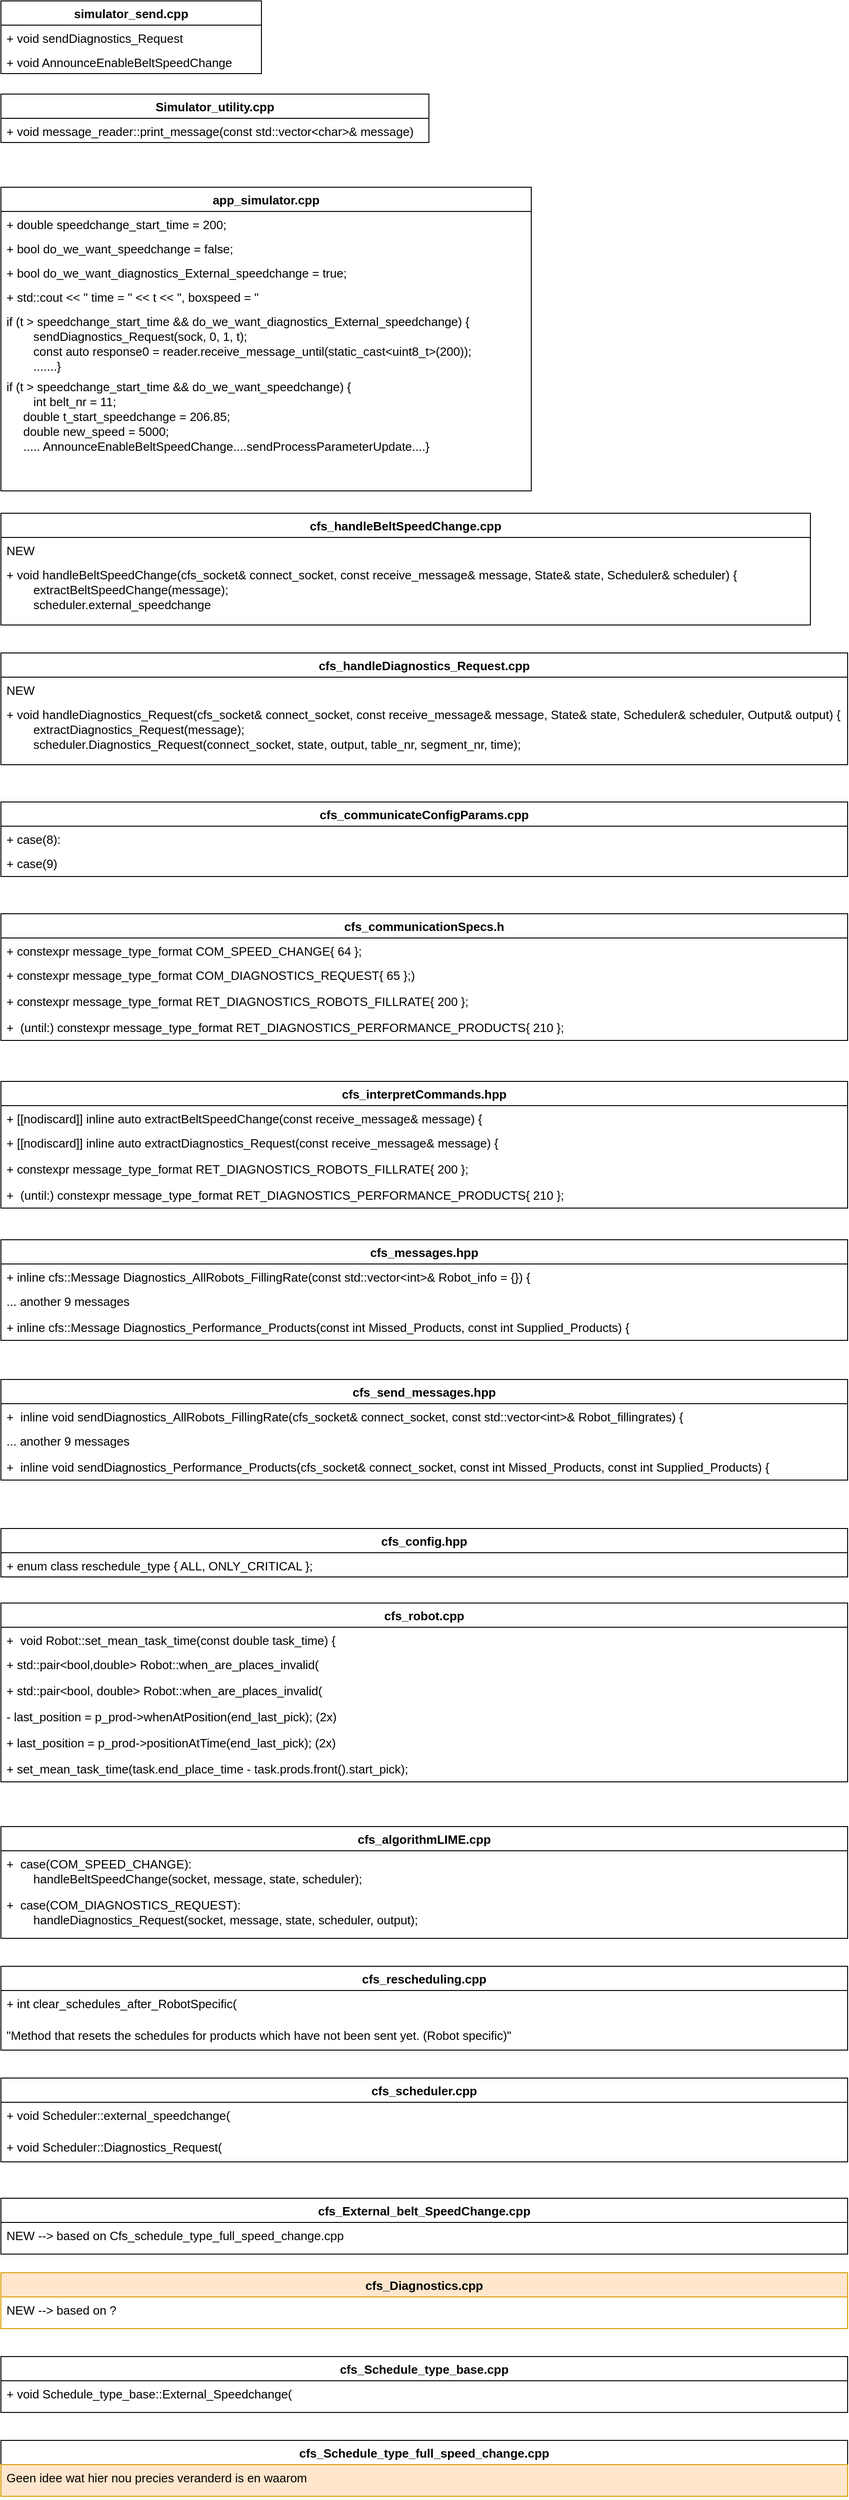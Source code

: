 <mxfile version="18.0.2" type="github">
  <diagram id="C5RBs43oDa-KdzZeNtuy" name="Page-1">
    <mxGraphModel dx="1422" dy="794" grid="1" gridSize="10" guides="1" tooltips="1" connect="1" arrows="1" fold="1" page="1" pageScale="1" pageWidth="3300" pageHeight="4681" math="0" shadow="0">
      <root>
        <mxCell id="WIyWlLk6GJQsqaUBKTNV-0" />
        <mxCell id="WIyWlLk6GJQsqaUBKTNV-1" parent="WIyWlLk6GJQsqaUBKTNV-0" />
        <mxCell id="OEwlhgOisUWlzvMJakh7-5" value="Simulator_utility.cpp" style="swimlane;fontStyle=1;childLayout=stackLayout;horizontal=1;startSize=26;fillColor=none;horizontalStack=0;resizeParent=1;resizeParentMax=0;resizeLast=0;collapsible=1;marginBottom=0;fontSize=13;" parent="WIyWlLk6GJQsqaUBKTNV-1" vertex="1">
          <mxGeometry x="40" y="260" width="460" height="52" as="geometry" />
        </mxCell>
        <mxCell id="OEwlhgOisUWlzvMJakh7-6" value="+ void message_reader::print_message(const std::vector&lt;char&gt;&amp; message)&#xa;" style="text;strokeColor=none;fillColor=none;align=left;verticalAlign=top;spacingLeft=4;spacingRight=4;overflow=hidden;rotatable=0;points=[[0,0.5],[1,0.5]];portConstraint=eastwest;fontSize=13;" parent="OEwlhgOisUWlzvMJakh7-5" vertex="1">
          <mxGeometry y="26" width="460" height="26" as="geometry" />
        </mxCell>
        <mxCell id="OEwlhgOisUWlzvMJakh7-9" value="simulator_send.cpp" style="swimlane;fontStyle=1;childLayout=stackLayout;horizontal=1;startSize=26;horizontalStack=0;resizeParent=1;resizeParentMax=0;resizeLast=0;collapsible=1;marginBottom=0;fontSize=13;" parent="WIyWlLk6GJQsqaUBKTNV-1" vertex="1">
          <mxGeometry x="40" y="160" width="280" height="78" as="geometry" />
        </mxCell>
        <mxCell id="OEwlhgOisUWlzvMJakh7-10" value="+ void sendDiagnostics_Request" style="text;strokeColor=none;fillColor=none;align=left;verticalAlign=top;spacingLeft=4;spacingRight=4;overflow=hidden;rotatable=0;points=[[0,0.5],[1,0.5]];portConstraint=eastwest;fontSize=13;" parent="OEwlhgOisUWlzvMJakh7-9" vertex="1">
          <mxGeometry y="26" width="280" height="26" as="geometry" />
        </mxCell>
        <mxCell id="OEwlhgOisUWlzvMJakh7-11" value="+ void AnnounceEnableBeltSpeedChange" style="text;strokeColor=none;fillColor=none;align=left;verticalAlign=top;spacingLeft=4;spacingRight=4;overflow=hidden;rotatable=0;points=[[0,0.5],[1,0.5]];portConstraint=eastwest;fontSize=13;" parent="OEwlhgOisUWlzvMJakh7-9" vertex="1">
          <mxGeometry y="52" width="280" height="26" as="geometry" />
        </mxCell>
        <mxCell id="OEwlhgOisUWlzvMJakh7-13" value="app_simulator.cpp" style="swimlane;fontStyle=1;childLayout=stackLayout;horizontal=1;startSize=26;horizontalStack=0;resizeParent=1;resizeParentMax=0;resizeLast=0;collapsible=1;marginBottom=0;fontSize=13;" parent="WIyWlLk6GJQsqaUBKTNV-1" vertex="1">
          <mxGeometry x="40" y="360" width="570" height="326" as="geometry" />
        </mxCell>
        <mxCell id="OEwlhgOisUWlzvMJakh7-14" value="+ double speedchange_start_time = 200;" style="text;strokeColor=none;fillColor=none;align=left;verticalAlign=top;spacingLeft=4;spacingRight=4;overflow=hidden;rotatable=0;points=[[0,0.5],[1,0.5]];portConstraint=eastwest;fontSize=13;" parent="OEwlhgOisUWlzvMJakh7-13" vertex="1">
          <mxGeometry y="26" width="570" height="26" as="geometry" />
        </mxCell>
        <mxCell id="OEwlhgOisUWlzvMJakh7-15" value="+ bool do_we_want_speedchange = false;" style="text;strokeColor=none;fillColor=none;align=left;verticalAlign=top;spacingLeft=4;spacingRight=4;overflow=hidden;rotatable=0;points=[[0,0.5],[1,0.5]];portConstraint=eastwest;fontSize=13;" parent="OEwlhgOisUWlzvMJakh7-13" vertex="1">
          <mxGeometry y="52" width="570" height="26" as="geometry" />
        </mxCell>
        <mxCell id="OEwlhgOisUWlzvMJakh7-16" value="+ bool do_we_want_diagnostics_External_speedchange = true;" style="text;strokeColor=none;fillColor=none;align=left;verticalAlign=top;spacingLeft=4;spacingRight=4;overflow=hidden;rotatable=0;points=[[0,0.5],[1,0.5]];portConstraint=eastwest;fontSize=13;" parent="OEwlhgOisUWlzvMJakh7-13" vertex="1">
          <mxGeometry y="78" width="570" height="26" as="geometry" />
        </mxCell>
        <mxCell id="OEwlhgOisUWlzvMJakh7-21" value="+ std::cout &lt;&lt; &quot; time = &quot; &lt;&lt; t &lt;&lt; &quot;, boxspeed = &quot;" style="text;strokeColor=none;fillColor=none;align=left;verticalAlign=top;spacingLeft=4;spacingRight=4;overflow=hidden;rotatable=0;points=[[0,0.5],[1,0.5]];portConstraint=eastwest;fontSize=13;" parent="OEwlhgOisUWlzvMJakh7-13" vertex="1">
          <mxGeometry y="104" width="570" height="26" as="geometry" />
        </mxCell>
        <mxCell id="OEwlhgOisUWlzvMJakh7-22" value="if (t &gt; speedchange_start_time &amp;&amp; do_we_want_diagnostics_External_speedchange) {&#xa;        sendDiagnostics_Request(sock, 0, 1, t);&#xa;        const auto response0 = reader.receive_message_until(static_cast&lt;uint8_t&gt;(200));&#xa;        .......}&#xa;" style="text;strokeColor=none;fillColor=none;align=left;verticalAlign=top;spacingLeft=4;spacingRight=4;overflow=hidden;rotatable=0;points=[[0,0.5],[1,0.5]];portConstraint=eastwest;fontSize=13;" parent="OEwlhgOisUWlzvMJakh7-13" vertex="1">
          <mxGeometry y="130" width="570" height="70" as="geometry" />
        </mxCell>
        <mxCell id="OEwlhgOisUWlzvMJakh7-23" value="if (t &gt; speedchange_start_time &amp;&amp; do_we_want_speedchange) {&#xa;        int belt_nr = 11;&#xa;     double t_start_speedchange = 206.85;&#xa;     double new_speed = 5000; &#xa;     ..... AnnounceEnableBeltSpeedChange....sendProcessParameterUpdate....}" style="text;strokeColor=none;fillColor=none;align=left;verticalAlign=top;spacingLeft=4;spacingRight=4;overflow=hidden;rotatable=0;points=[[0,0.5],[1,0.5]];portConstraint=eastwest;fontSize=13;" parent="OEwlhgOisUWlzvMJakh7-13" vertex="1">
          <mxGeometry y="200" width="570" height="100" as="geometry" />
        </mxCell>
        <mxCell id="OEwlhgOisUWlzvMJakh7-24" style="text;strokeColor=none;fillColor=none;align=left;verticalAlign=top;spacingLeft=4;spacingRight=4;overflow=hidden;rotatable=0;points=[[0,0.5],[1,0.5]];portConstraint=eastwest;fontSize=13;" parent="OEwlhgOisUWlzvMJakh7-13" vertex="1">
          <mxGeometry y="300" width="570" height="26" as="geometry" />
        </mxCell>
        <mxCell id="OEwlhgOisUWlzvMJakh7-29" value="cfs_handleBeltSpeedChange.cpp" style="swimlane;fontStyle=1;childLayout=stackLayout;horizontal=1;startSize=26;horizontalStack=0;resizeParent=1;resizeParentMax=0;resizeLast=0;collapsible=1;marginBottom=0;fontSize=13;" parent="WIyWlLk6GJQsqaUBKTNV-1" vertex="1">
          <mxGeometry x="40" y="710" width="870" height="120" as="geometry" />
        </mxCell>
        <mxCell id="OEwlhgOisUWlzvMJakh7-30" value="NEW" style="text;strokeColor=none;fillColor=none;align=left;verticalAlign=top;spacingLeft=4;spacingRight=4;overflow=hidden;rotatable=0;points=[[0,0.5],[1,0.5]];portConstraint=eastwest;fontSize=13;" parent="OEwlhgOisUWlzvMJakh7-29" vertex="1">
          <mxGeometry y="26" width="870" height="26" as="geometry" />
        </mxCell>
        <mxCell id="OEwlhgOisUWlzvMJakh7-31" value="+ void handleBeltSpeedChange(cfs_socket&amp; connect_socket, const receive_message&amp; message, State&amp; state, Scheduler&amp; scheduler) {&#xa;        extractBeltSpeedChange(message);&#xa;        scheduler.external_speedchange    &#xa;" style="text;align=left;verticalAlign=top;spacingLeft=4;spacingRight=4;overflow=hidden;rotatable=0;points=[[0,0.5],[1,0.5]];portConstraint=eastwest;fontSize=13;" parent="OEwlhgOisUWlzvMJakh7-29" vertex="1">
          <mxGeometry y="52" width="870" height="68" as="geometry" />
        </mxCell>
        <mxCell id="OEwlhgOisUWlzvMJakh7-33" value="cfs_handleDiagnostics_Request.cpp" style="swimlane;fontStyle=1;childLayout=stackLayout;horizontal=1;startSize=26;fillColor=none;horizontalStack=0;resizeParent=1;resizeParentMax=0;resizeLast=0;collapsible=1;marginBottom=0;fontSize=13;" parent="WIyWlLk6GJQsqaUBKTNV-1" vertex="1">
          <mxGeometry x="40" y="860" width="910" height="120" as="geometry" />
        </mxCell>
        <mxCell id="OEwlhgOisUWlzvMJakh7-34" value="NEW" style="text;strokeColor=none;fillColor=none;align=left;verticalAlign=top;spacingLeft=4;spacingRight=4;overflow=hidden;rotatable=0;points=[[0,0.5],[1,0.5]];portConstraint=eastwest;fontSize=13;" parent="OEwlhgOisUWlzvMJakh7-33" vertex="1">
          <mxGeometry y="26" width="910" height="26" as="geometry" />
        </mxCell>
        <mxCell id="OEwlhgOisUWlzvMJakh7-35" value="+ void handleDiagnostics_Request(cfs_socket&amp; connect_socket, const receive_message&amp; message, State&amp; state, Scheduler&amp; scheduler, Output&amp; output) {&#xa;        extractDiagnostics_Request(message);&#xa;        scheduler.Diagnostics_Request(connect_socket, state, output, table_nr, segment_nr, time);" style="text;strokeColor=none;fillColor=none;align=left;verticalAlign=top;spacingLeft=4;spacingRight=4;overflow=hidden;rotatable=0;points=[[0,0.5],[1,0.5]];portConstraint=eastwest;fontSize=13;" parent="OEwlhgOisUWlzvMJakh7-33" vertex="1">
          <mxGeometry y="52" width="910" height="68" as="geometry" />
        </mxCell>
        <mxCell id="OEwlhgOisUWlzvMJakh7-36" value="cfs_communicateConfigParams.cpp" style="swimlane;fontStyle=1;childLayout=stackLayout;horizontal=1;startSize=26;fillColor=none;horizontalStack=0;resizeParent=1;resizeParentMax=0;resizeLast=0;collapsible=1;marginBottom=0;fontSize=13;" parent="WIyWlLk6GJQsqaUBKTNV-1" vertex="1">
          <mxGeometry x="40" y="1020" width="910" height="80" as="geometry" />
        </mxCell>
        <mxCell id="OEwlhgOisUWlzvMJakh7-37" value="+ case(8):" style="text;strokeColor=none;fillColor=none;align=left;verticalAlign=top;spacingLeft=4;spacingRight=4;overflow=hidden;rotatable=0;points=[[0,0.5],[1,0.5]];portConstraint=eastwest;fontSize=13;" parent="OEwlhgOisUWlzvMJakh7-36" vertex="1">
          <mxGeometry y="26" width="910" height="26" as="geometry" />
        </mxCell>
        <mxCell id="OEwlhgOisUWlzvMJakh7-38" value="+ case(9)" style="text;strokeColor=none;fillColor=none;align=left;verticalAlign=top;spacingLeft=4;spacingRight=4;overflow=hidden;rotatable=0;points=[[0,0.5],[1,0.5]];portConstraint=eastwest;fontSize=13;" parent="OEwlhgOisUWlzvMJakh7-36" vertex="1">
          <mxGeometry y="52" width="910" height="28" as="geometry" />
        </mxCell>
        <mxCell id="OEwlhgOisUWlzvMJakh7-39" value="cfs_communicationSpecs.h" style="swimlane;fontStyle=1;childLayout=stackLayout;horizontal=1;startSize=26;fillColor=none;horizontalStack=0;resizeParent=1;resizeParentMax=0;resizeLast=0;collapsible=1;marginBottom=0;fontSize=13;" parent="WIyWlLk6GJQsqaUBKTNV-1" vertex="1">
          <mxGeometry x="40" y="1140" width="910" height="136" as="geometry" />
        </mxCell>
        <mxCell id="OEwlhgOisUWlzvMJakh7-40" value="+ constexpr message_type_format COM_SPEED_CHANGE{ 64 }; " style="text;strokeColor=none;fillColor=none;align=left;verticalAlign=top;spacingLeft=4;spacingRight=4;overflow=hidden;rotatable=0;points=[[0,0.5],[1,0.5]];portConstraint=eastwest;fontSize=13;" parent="OEwlhgOisUWlzvMJakh7-39" vertex="1">
          <mxGeometry y="26" width="910" height="26" as="geometry" />
        </mxCell>
        <mxCell id="OEwlhgOisUWlzvMJakh7-41" value="+ constexpr message_type_format COM_DIAGNOSTICS_REQUEST{ 65 };)" style="text;strokeColor=none;fillColor=none;align=left;verticalAlign=top;spacingLeft=4;spacingRight=4;overflow=hidden;rotatable=0;points=[[0,0.5],[1,0.5]];portConstraint=eastwest;fontSize=13;" parent="OEwlhgOisUWlzvMJakh7-39" vertex="1">
          <mxGeometry y="52" width="910" height="28" as="geometry" />
        </mxCell>
        <mxCell id="OEwlhgOisUWlzvMJakh7-42" value="+ constexpr message_type_format RET_DIAGNOSTICS_ROBOTS_FILLRATE{ 200 };" style="text;strokeColor=none;fillColor=none;align=left;verticalAlign=top;spacingLeft=4;spacingRight=4;overflow=hidden;rotatable=0;points=[[0,0.5],[1,0.5]];portConstraint=eastwest;fontSize=13;" parent="OEwlhgOisUWlzvMJakh7-39" vertex="1">
          <mxGeometry y="80" width="910" height="28" as="geometry" />
        </mxCell>
        <mxCell id="OEwlhgOisUWlzvMJakh7-43" value="+  (until:) constexpr message_type_format RET_DIAGNOSTICS_PERFORMANCE_PRODUCTS{ 210 };" style="text;strokeColor=none;fillColor=none;align=left;verticalAlign=top;spacingLeft=4;spacingRight=4;overflow=hidden;rotatable=0;points=[[0,0.5],[1,0.5]];portConstraint=eastwest;fontSize=13;" parent="OEwlhgOisUWlzvMJakh7-39" vertex="1">
          <mxGeometry y="108" width="910" height="28" as="geometry" />
        </mxCell>
        <mxCell id="OEwlhgOisUWlzvMJakh7-48" value="cfs_interpretCommands.hpp" style="swimlane;fontStyle=1;childLayout=stackLayout;horizontal=1;startSize=26;horizontalStack=0;resizeParent=1;resizeParentMax=0;resizeLast=0;collapsible=1;marginBottom=0;fontSize=13;" parent="WIyWlLk6GJQsqaUBKTNV-1" vertex="1">
          <mxGeometry x="40" y="1320" width="910" height="136" as="geometry" />
        </mxCell>
        <mxCell id="OEwlhgOisUWlzvMJakh7-49" value="+ [[nodiscard]] inline auto extractBeltSpeedChange(const receive_message&amp; message) {" style="text;strokeColor=none;fillColor=none;align=left;verticalAlign=top;spacingLeft=4;spacingRight=4;overflow=hidden;rotatable=0;points=[[0,0.5],[1,0.5]];portConstraint=eastwest;fontSize=13;" parent="OEwlhgOisUWlzvMJakh7-48" vertex="1">
          <mxGeometry y="26" width="910" height="26" as="geometry" />
        </mxCell>
        <mxCell id="OEwlhgOisUWlzvMJakh7-50" value="+ [[nodiscard]] inline auto extractDiagnostics_Request(const receive_message&amp; message) {" style="text;strokeColor=none;fillColor=none;align=left;verticalAlign=top;spacingLeft=4;spacingRight=4;overflow=hidden;rotatable=0;points=[[0,0.5],[1,0.5]];portConstraint=eastwest;fontSize=13;" parent="OEwlhgOisUWlzvMJakh7-48" vertex="1">
          <mxGeometry y="52" width="910" height="28" as="geometry" />
        </mxCell>
        <mxCell id="OEwlhgOisUWlzvMJakh7-51" value="+ constexpr message_type_format RET_DIAGNOSTICS_ROBOTS_FILLRATE{ 200 };" style="text;strokeColor=none;fillColor=none;align=left;verticalAlign=top;spacingLeft=4;spacingRight=4;overflow=hidden;rotatable=0;points=[[0,0.5],[1,0.5]];portConstraint=eastwest;fontSize=13;" parent="OEwlhgOisUWlzvMJakh7-48" vertex="1">
          <mxGeometry y="80" width="910" height="28" as="geometry" />
        </mxCell>
        <mxCell id="OEwlhgOisUWlzvMJakh7-52" value="+  (until:) constexpr message_type_format RET_DIAGNOSTICS_PERFORMANCE_PRODUCTS{ 210 };" style="text;strokeColor=none;fillColor=none;align=left;verticalAlign=top;spacingLeft=4;spacingRight=4;overflow=hidden;rotatable=0;points=[[0,0.5],[1,0.5]];portConstraint=eastwest;fontSize=13;" parent="OEwlhgOisUWlzvMJakh7-48" vertex="1">
          <mxGeometry y="108" width="910" height="28" as="geometry" />
        </mxCell>
        <mxCell id="OEwlhgOisUWlzvMJakh7-53" value="cfs_messages.hpp" style="swimlane;fontStyle=1;childLayout=stackLayout;horizontal=1;startSize=26;fillColor=none;horizontalStack=0;resizeParent=1;resizeParentMax=0;resizeLast=0;collapsible=1;marginBottom=0;fontSize=13;" parent="WIyWlLk6GJQsqaUBKTNV-1" vertex="1">
          <mxGeometry x="40" y="1490" width="910" height="108" as="geometry" />
        </mxCell>
        <mxCell id="OEwlhgOisUWlzvMJakh7-54" value="+ inline cfs::Message Diagnostics_AllRobots_FillingRate(const std::vector&lt;int&gt;&amp; Robot_info = {}) {" style="text;strokeColor=none;fillColor=none;align=left;verticalAlign=top;spacingLeft=4;spacingRight=4;overflow=hidden;rotatable=0;points=[[0,0.5],[1,0.5]];portConstraint=eastwest;fontSize=13;" parent="OEwlhgOisUWlzvMJakh7-53" vertex="1">
          <mxGeometry y="26" width="910" height="26" as="geometry" />
        </mxCell>
        <mxCell id="OEwlhgOisUWlzvMJakh7-55" value="... another 9 messages " style="text;strokeColor=none;fillColor=none;align=left;verticalAlign=top;spacingLeft=4;spacingRight=4;overflow=hidden;rotatable=0;points=[[0,0.5],[1,0.5]];portConstraint=eastwest;fontSize=13;" parent="OEwlhgOisUWlzvMJakh7-53" vertex="1">
          <mxGeometry y="52" width="910" height="28" as="geometry" />
        </mxCell>
        <mxCell id="OEwlhgOisUWlzvMJakh7-56" value="+ inline cfs::Message Diagnostics_Performance_Products(const int Missed_Products, const int Supplied_Products) {" style="text;strokeColor=none;fillColor=none;align=left;verticalAlign=top;spacingLeft=4;spacingRight=4;overflow=hidden;rotatable=0;points=[[0,0.5],[1,0.5]];portConstraint=eastwest;fontSize=13;" parent="OEwlhgOisUWlzvMJakh7-53" vertex="1">
          <mxGeometry y="80" width="910" height="28" as="geometry" />
        </mxCell>
        <mxCell id="OEwlhgOisUWlzvMJakh7-58" value="cfs_send_messages.hpp" style="swimlane;fontStyle=1;childLayout=stackLayout;horizontal=1;startSize=26;fillColor=none;horizontalStack=0;resizeParent=1;resizeParentMax=0;resizeLast=0;collapsible=1;marginBottom=0;fontSize=13;" parent="WIyWlLk6GJQsqaUBKTNV-1" vertex="1">
          <mxGeometry x="40" y="1640" width="910" height="108" as="geometry" />
        </mxCell>
        <mxCell id="OEwlhgOisUWlzvMJakh7-59" value="+  inline void sendDiagnostics_AllRobots_FillingRate(cfs_socket&amp; connect_socket, const std::vector&lt;int&gt;&amp; Robot_fillingrates) {" style="text;strokeColor=none;fillColor=none;align=left;verticalAlign=top;spacingLeft=4;spacingRight=4;overflow=hidden;rotatable=0;points=[[0,0.5],[1,0.5]];portConstraint=eastwest;fontSize=13;" parent="OEwlhgOisUWlzvMJakh7-58" vertex="1">
          <mxGeometry y="26" width="910" height="26" as="geometry" />
        </mxCell>
        <mxCell id="OEwlhgOisUWlzvMJakh7-60" value="... another 9 messages " style="text;strokeColor=none;fillColor=none;align=left;verticalAlign=top;spacingLeft=4;spacingRight=4;overflow=hidden;rotatable=0;points=[[0,0.5],[1,0.5]];portConstraint=eastwest;fontSize=13;" parent="OEwlhgOisUWlzvMJakh7-58" vertex="1">
          <mxGeometry y="52" width="910" height="28" as="geometry" />
        </mxCell>
        <mxCell id="OEwlhgOisUWlzvMJakh7-61" value="+  inline void sendDiagnostics_Performance_Products(cfs_socket&amp; connect_socket, const int Missed_Products, const int Supplied_Products) {" style="text;strokeColor=none;fillColor=none;align=left;verticalAlign=top;spacingLeft=4;spacingRight=4;overflow=hidden;rotatable=0;points=[[0,0.5],[1,0.5]];portConstraint=eastwest;fontSize=13;fontStyle=0" parent="OEwlhgOisUWlzvMJakh7-58" vertex="1">
          <mxGeometry y="80" width="910" height="28" as="geometry" />
        </mxCell>
        <mxCell id="OEwlhgOisUWlzvMJakh7-62" value="cfs_config.hpp" style="swimlane;fontStyle=1;childLayout=stackLayout;horizontal=1;startSize=26;fillColor=none;horizontalStack=0;resizeParent=1;resizeParentMax=0;resizeLast=0;collapsible=1;marginBottom=0;fontSize=13;" parent="WIyWlLk6GJQsqaUBKTNV-1" vertex="1">
          <mxGeometry x="40" y="1800" width="910" height="52" as="geometry" />
        </mxCell>
        <mxCell id="OEwlhgOisUWlzvMJakh7-63" value="+ enum class reschedule_type { ALL, ONLY_CRITICAL };" style="text;strokeColor=none;fillColor=none;align=left;verticalAlign=top;spacingLeft=4;spacingRight=4;overflow=hidden;rotatable=0;points=[[0,0.5],[1,0.5]];portConstraint=eastwest;fontSize=13;" parent="OEwlhgOisUWlzvMJakh7-62" vertex="1">
          <mxGeometry y="26" width="910" height="26" as="geometry" />
        </mxCell>
        <mxCell id="OEwlhgOisUWlzvMJakh7-66" value="cfs_robot.cpp" style="swimlane;fontStyle=1;childLayout=stackLayout;horizontal=1;startSize=26;horizontalStack=0;resizeParent=1;resizeParentMax=0;resizeLast=0;collapsible=1;marginBottom=0;fontSize=13;" parent="WIyWlLk6GJQsqaUBKTNV-1" vertex="1">
          <mxGeometry x="40" y="1880" width="910" height="192" as="geometry" />
        </mxCell>
        <mxCell id="OEwlhgOisUWlzvMJakh7-67" value="+  void Robot::set_mean_task_time(const double task_time) {" style="text;strokeColor=none;fillColor=none;align=left;verticalAlign=top;spacingLeft=4;spacingRight=4;overflow=hidden;rotatable=0;points=[[0,0.5],[1,0.5]];portConstraint=eastwest;fontSize=13;" parent="OEwlhgOisUWlzvMJakh7-66" vertex="1">
          <mxGeometry y="26" width="910" height="26" as="geometry" />
        </mxCell>
        <mxCell id="OEwlhgOisUWlzvMJakh7-68" value="+ std::pair&lt;bool,double&gt; Robot::when_are_places_invalid(" style="text;strokeColor=none;fillColor=none;align=left;verticalAlign=top;spacingLeft=4;spacingRight=4;overflow=hidden;rotatable=0;points=[[0,0.5],[1,0.5]];portConstraint=eastwest;fontSize=13;" parent="OEwlhgOisUWlzvMJakh7-66" vertex="1">
          <mxGeometry y="52" width="910" height="28" as="geometry" />
        </mxCell>
        <mxCell id="OEwlhgOisUWlzvMJakh7-69" value="+ std::pair&lt;bool, double&gt; Robot::when_are_places_invalid(" style="text;strokeColor=none;fillColor=none;align=left;verticalAlign=top;spacingLeft=4;spacingRight=4;overflow=hidden;rotatable=0;points=[[0,0.5],[1,0.5]];portConstraint=eastwest;fontSize=13;fontStyle=0" parent="OEwlhgOisUWlzvMJakh7-66" vertex="1">
          <mxGeometry y="80" width="910" height="28" as="geometry" />
        </mxCell>
        <mxCell id="OEwlhgOisUWlzvMJakh7-73" value="- last_position = p_prod-&gt;whenAtPosition(end_last_pick); (2x)" style="text;strokeColor=none;fillColor=none;align=left;verticalAlign=top;spacingLeft=4;spacingRight=4;overflow=hidden;rotatable=0;points=[[0,0.5],[1,0.5]];portConstraint=eastwest;fontSize=13;fontStyle=0" parent="OEwlhgOisUWlzvMJakh7-66" vertex="1">
          <mxGeometry y="108" width="910" height="28" as="geometry" />
        </mxCell>
        <mxCell id="OEwlhgOisUWlzvMJakh7-72" value="+ last_position = p_prod-&gt;positionAtTime(end_last_pick); (2x)" style="text;strokeColor=none;fillColor=none;align=left;verticalAlign=top;spacingLeft=4;spacingRight=4;overflow=hidden;rotatable=0;points=[[0,0.5],[1,0.5]];portConstraint=eastwest;fontSize=13;fontStyle=0" parent="OEwlhgOisUWlzvMJakh7-66" vertex="1">
          <mxGeometry y="136" width="910" height="28" as="geometry" />
        </mxCell>
        <mxCell id="OEwlhgOisUWlzvMJakh7-75" value="+ set_mean_task_time(task.end_place_time - task.prods.front().start_pick);&#xa;&#xa;" style="text;strokeColor=none;fillColor=none;align=left;verticalAlign=top;spacingLeft=4;spacingRight=4;overflow=hidden;rotatable=0;points=[[0,0.5],[1,0.5]];portConstraint=eastwest;fontSize=13;fontStyle=0" parent="OEwlhgOisUWlzvMJakh7-66" vertex="1">
          <mxGeometry y="164" width="910" height="28" as="geometry" />
        </mxCell>
        <mxCell id="OEwlhgOisUWlzvMJakh7-78" value="cfs_algorithmLIME.cpp" style="swimlane;fontStyle=1;childLayout=stackLayout;horizontal=1;startSize=26;horizontalStack=0;resizeParent=1;resizeParentMax=0;resizeLast=0;collapsible=1;marginBottom=0;fontSize=13;" parent="WIyWlLk6GJQsqaUBKTNV-1" vertex="1">
          <mxGeometry x="40" y="2120" width="910" height="120" as="geometry" />
        </mxCell>
        <mxCell id="OEwlhgOisUWlzvMJakh7-79" value="+  case(COM_SPEED_CHANGE): &#xa;        handleBeltSpeedChange(socket, message, state, scheduler);&#xa;&#xa;" style="text;strokeColor=none;fillColor=none;align=left;verticalAlign=top;spacingLeft=4;spacingRight=4;overflow=hidden;rotatable=0;points=[[0,0.5],[1,0.5]];portConstraint=eastwest;fontSize=13;" parent="OEwlhgOisUWlzvMJakh7-78" vertex="1">
          <mxGeometry y="26" width="910" height="44" as="geometry" />
        </mxCell>
        <mxCell id="OEwlhgOisUWlzvMJakh7-80" value="+  case(COM_DIAGNOSTICS_REQUEST):&#xa;        handleDiagnostics_Request(socket, message, state, scheduler, output);&#xa;&#xa;" style="text;strokeColor=none;fillColor=none;align=left;verticalAlign=top;spacingLeft=4;spacingRight=4;overflow=hidden;rotatable=0;points=[[0,0.5],[1,0.5]];portConstraint=eastwest;fontSize=13;" parent="OEwlhgOisUWlzvMJakh7-78" vertex="1">
          <mxGeometry y="70" width="910" height="50" as="geometry" />
        </mxCell>
        <mxCell id="OEwlhgOisUWlzvMJakh7-85" value="cfs_rescheduling.cpp" style="swimlane;fontStyle=1;childLayout=stackLayout;horizontal=1;startSize=26;horizontalStack=0;resizeParent=1;resizeParentMax=0;resizeLast=0;collapsible=1;marginBottom=0;fontSize=13;" parent="WIyWlLk6GJQsqaUBKTNV-1" vertex="1">
          <mxGeometry x="40" y="2270" width="910" height="90" as="geometry" />
        </mxCell>
        <mxCell id="OEwlhgOisUWlzvMJakh7-86" value="+ int clear_schedules_after_RobotSpecific(" style="text;strokeColor=none;fillColor=none;align=left;verticalAlign=top;spacingLeft=4;spacingRight=4;overflow=hidden;rotatable=0;points=[[0,0.5],[1,0.5]];portConstraint=eastwest;fontSize=13;" parent="OEwlhgOisUWlzvMJakh7-85" vertex="1">
          <mxGeometry y="26" width="910" height="34" as="geometry" />
        </mxCell>
        <mxCell id="OEwlhgOisUWlzvMJakh7-87" value="&quot;Method that resets the schedules for products which have not been sent yet. (Robot specific)&quot;&#xa;" style="text;strokeColor=none;fillColor=none;align=left;verticalAlign=top;spacingLeft=4;spacingRight=4;overflow=hidden;rotatable=0;points=[[0,0.5],[1,0.5]];portConstraint=eastwest;fontSize=13;" parent="OEwlhgOisUWlzvMJakh7-85" vertex="1">
          <mxGeometry y="60" width="910" height="30" as="geometry" />
        </mxCell>
        <mxCell id="OEwlhgOisUWlzvMJakh7-88" value="cfs_scheduler.cpp" style="swimlane;fontStyle=1;childLayout=stackLayout;horizontal=1;startSize=26;horizontalStack=0;resizeParent=1;resizeParentMax=0;resizeLast=0;collapsible=1;marginBottom=0;fontSize=13;" parent="WIyWlLk6GJQsqaUBKTNV-1" vertex="1">
          <mxGeometry x="40" y="2390" width="910" height="90" as="geometry" />
        </mxCell>
        <mxCell id="OEwlhgOisUWlzvMJakh7-89" value="+ void Scheduler::external_speedchange(" style="text;strokeColor=none;fillColor=none;align=left;verticalAlign=top;spacingLeft=4;spacingRight=4;overflow=hidden;rotatable=0;points=[[0,0.5],[1,0.5]];portConstraint=eastwest;fontSize=13;" parent="OEwlhgOisUWlzvMJakh7-88" vertex="1">
          <mxGeometry y="26" width="910" height="34" as="geometry" />
        </mxCell>
        <mxCell id="OEwlhgOisUWlzvMJakh7-90" value="+ void Scheduler::Diagnostics_Request(" style="text;strokeColor=none;fillColor=none;align=left;verticalAlign=top;spacingLeft=4;spacingRight=4;overflow=hidden;rotatable=0;points=[[0,0.5],[1,0.5]];portConstraint=eastwest;fontSize=13;" parent="OEwlhgOisUWlzvMJakh7-88" vertex="1">
          <mxGeometry y="60" width="910" height="30" as="geometry" />
        </mxCell>
        <mxCell id="OEwlhgOisUWlzvMJakh7-91" value="cfs_External_belt_SpeedChange.cpp" style="swimlane;fontStyle=1;childLayout=stackLayout;horizontal=1;startSize=26;horizontalStack=0;resizeParent=1;resizeParentMax=0;resizeLast=0;collapsible=1;marginBottom=0;fontSize=13;" parent="WIyWlLk6GJQsqaUBKTNV-1" vertex="1">
          <mxGeometry x="40" y="2519" width="910" height="60" as="geometry" />
        </mxCell>
        <mxCell id="OEwlhgOisUWlzvMJakh7-92" value="NEW --&gt; based on Cfs_schedule_type_full_speed_change.cpp" style="text;strokeColor=none;fillColor=none;align=left;verticalAlign=top;spacingLeft=4;spacingRight=4;overflow=hidden;rotatable=0;points=[[0,0.5],[1,0.5]];portConstraint=eastwest;fontSize=13;" parent="OEwlhgOisUWlzvMJakh7-91" vertex="1">
          <mxGeometry y="26" width="910" height="34" as="geometry" />
        </mxCell>
        <mxCell id="OEwlhgOisUWlzvMJakh7-94" value="cfs_Diagnostics.cpp" style="swimlane;fontStyle=1;childLayout=stackLayout;horizontal=1;startSize=26;fillColor=#ffe6cc;horizontalStack=0;resizeParent=1;resizeParentMax=0;resizeLast=0;collapsible=1;marginBottom=0;fontSize=13;strokeColor=#d79b00;" parent="WIyWlLk6GJQsqaUBKTNV-1" vertex="1">
          <mxGeometry x="40" y="2599" width="910" height="60" as="geometry" />
        </mxCell>
        <mxCell id="OEwlhgOisUWlzvMJakh7-95" value="NEW --&gt; based on ?" style="text;strokeColor=none;fillColor=none;align=left;verticalAlign=top;spacingLeft=4;spacingRight=4;overflow=hidden;rotatable=0;points=[[0,0.5],[1,0.5]];portConstraint=eastwest;fontSize=13;" parent="OEwlhgOisUWlzvMJakh7-94" vertex="1">
          <mxGeometry y="26" width="910" height="34" as="geometry" />
        </mxCell>
        <mxCell id="OEwlhgOisUWlzvMJakh7-96" value="cfs_Schedule_type_base.cpp" style="swimlane;fontStyle=1;childLayout=stackLayout;horizontal=1;startSize=26;horizontalStack=0;resizeParent=1;resizeParentMax=0;resizeLast=0;collapsible=1;marginBottom=0;fontSize=13;" parent="WIyWlLk6GJQsqaUBKTNV-1" vertex="1">
          <mxGeometry x="40" y="2689" width="910" height="60" as="geometry" />
        </mxCell>
        <mxCell id="OEwlhgOisUWlzvMJakh7-97" value="+ void Schedule_type_base::External_Speedchange(" style="text;strokeColor=none;fillColor=none;align=left;verticalAlign=top;spacingLeft=4;spacingRight=4;overflow=hidden;rotatable=0;points=[[0,0.5],[1,0.5]];portConstraint=eastwest;fontSize=13;" parent="OEwlhgOisUWlzvMJakh7-96" vertex="1">
          <mxGeometry y="26" width="910" height="34" as="geometry" />
        </mxCell>
        <mxCell id="OEwlhgOisUWlzvMJakh7-98" value="cfs_Schedule_type_full_speed_change.cpp" style="swimlane;fontStyle=1;childLayout=stackLayout;horizontal=1;startSize=26;fillColor=none;horizontalStack=0;resizeParent=1;resizeParentMax=0;resizeLast=0;collapsible=1;marginBottom=0;fontSize=13;" parent="WIyWlLk6GJQsqaUBKTNV-1" vertex="1">
          <mxGeometry x="40" y="2779" width="910" height="60" as="geometry" />
        </mxCell>
        <mxCell id="OEwlhgOisUWlzvMJakh7-99" value="Geen idee wat hier nou precies veranderd is en waarom " style="text;strokeColor=#d79b00;fillColor=#ffe6cc;align=left;verticalAlign=top;spacingLeft=4;spacingRight=4;overflow=hidden;rotatable=0;points=[[0,0.5],[1,0.5]];portConstraint=eastwest;fontSize=13;" parent="OEwlhgOisUWlzvMJakh7-98" vertex="1">
          <mxGeometry y="26" width="910" height="34" as="geometry" />
        </mxCell>
      </root>
    </mxGraphModel>
  </diagram>
</mxfile>
